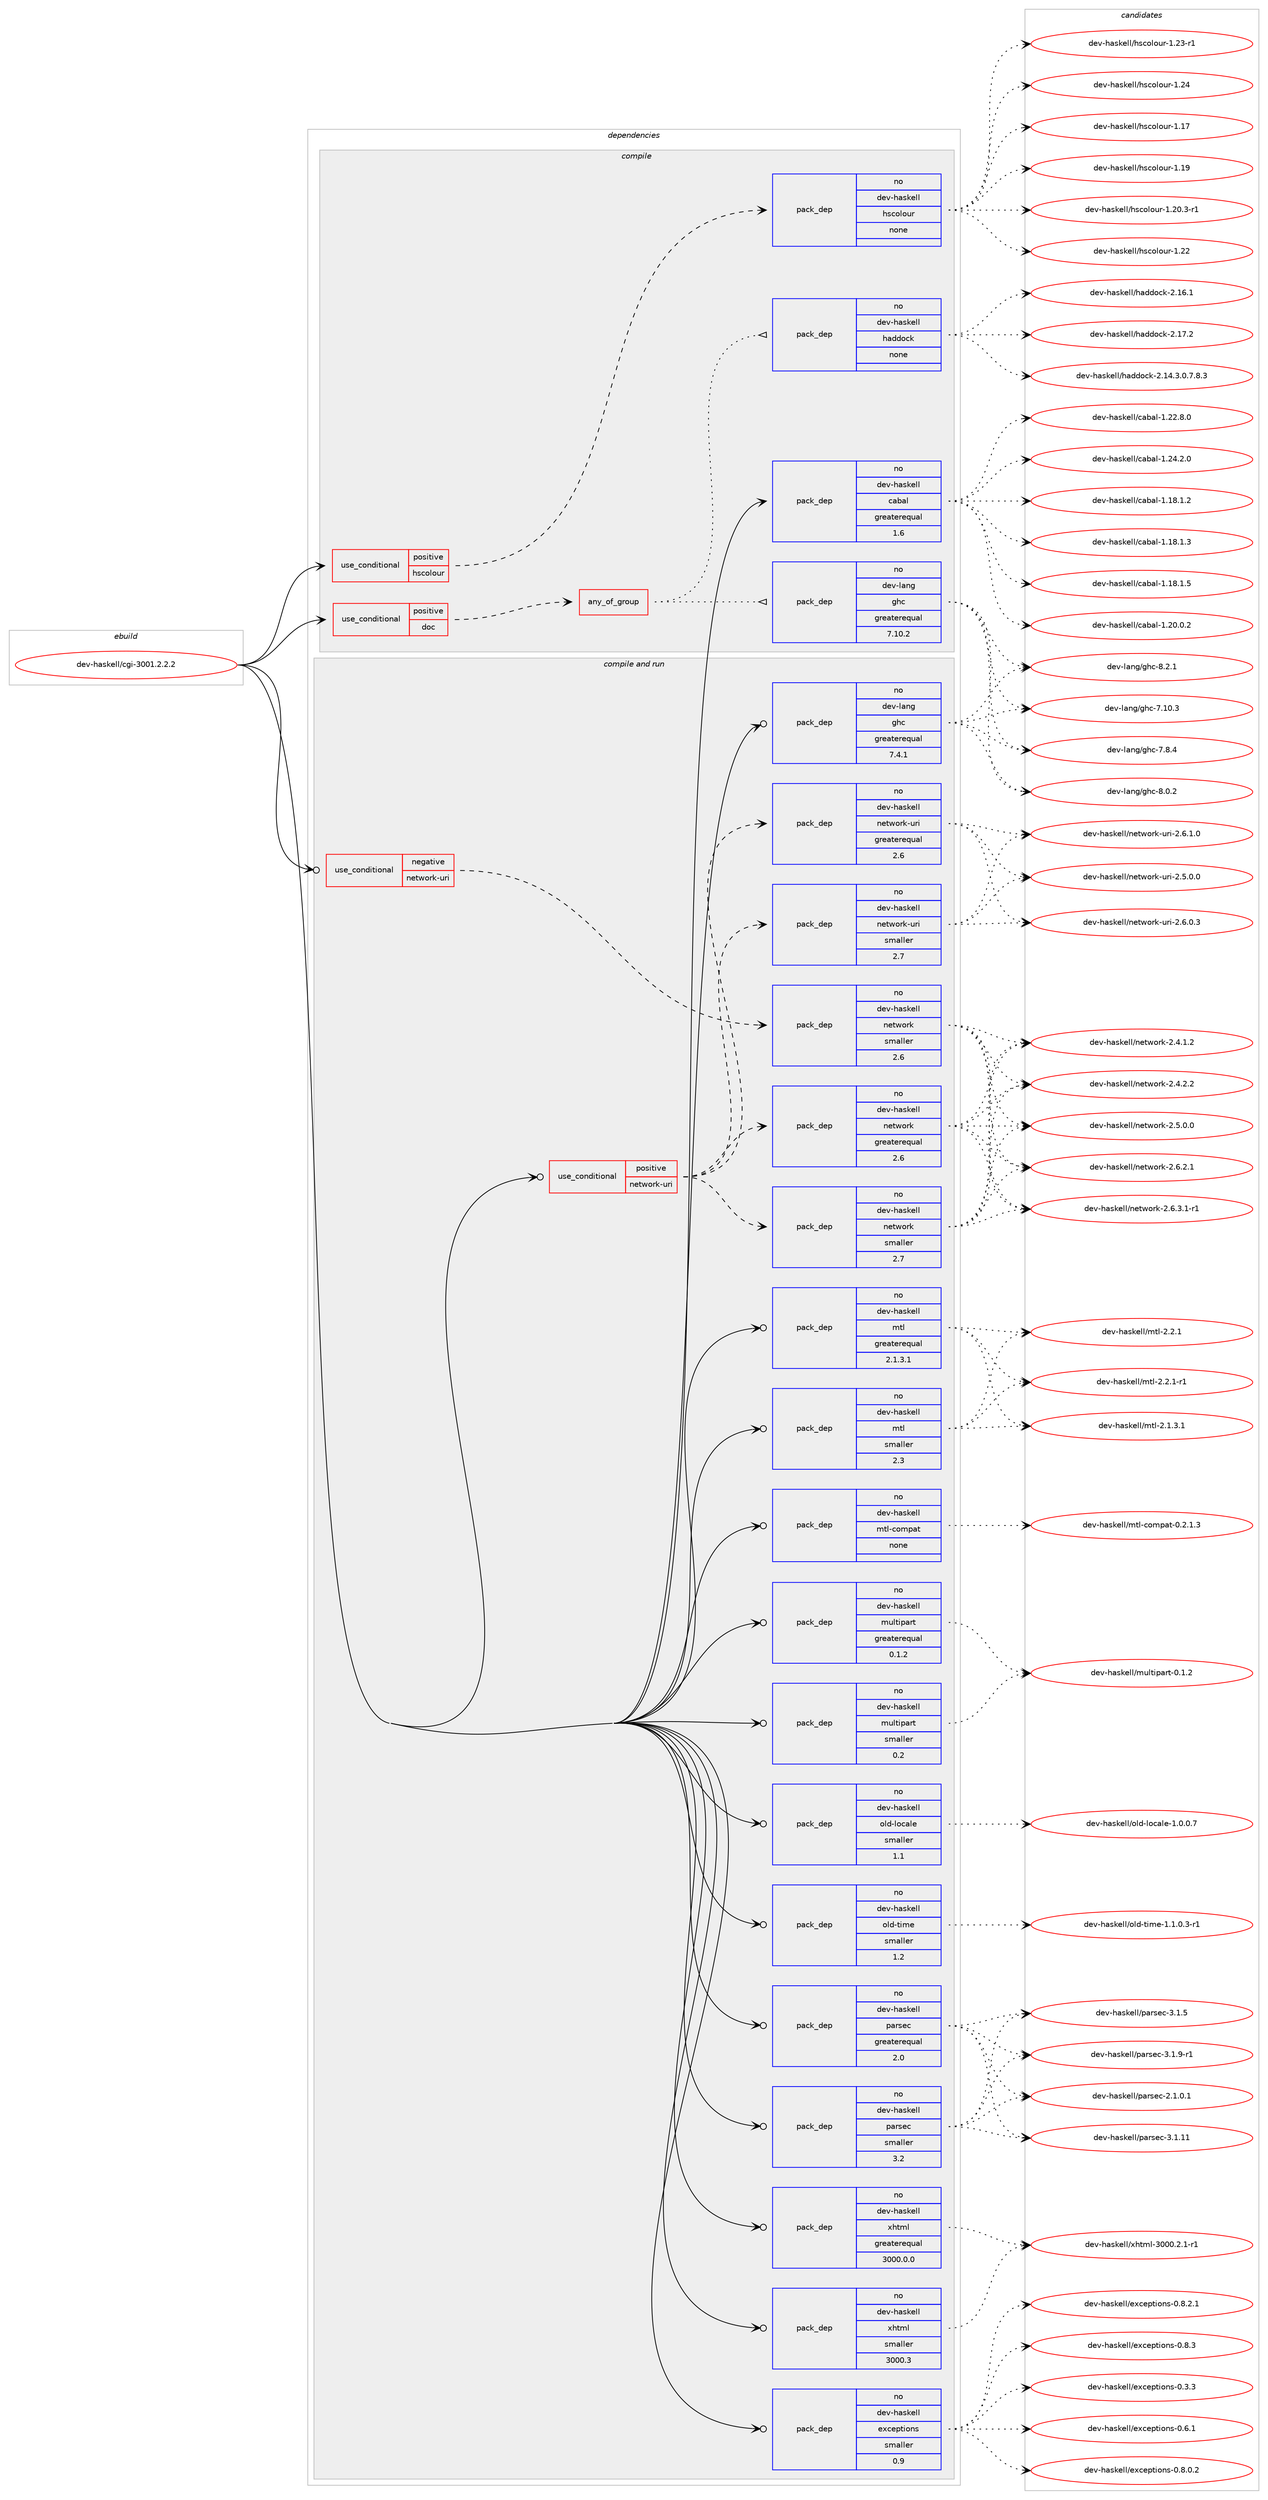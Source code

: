 digraph prolog {

# *************
# Graph options
# *************

newrank=true;
concentrate=true;
compound=true;
graph [rankdir=LR,fontname=Helvetica,fontsize=10,ranksep=1.5];#, ranksep=2.5, nodesep=0.2];
edge  [arrowhead=vee];
node  [fontname=Helvetica,fontsize=10];

# **********
# The ebuild
# **********

subgraph cluster_leftcol {
color=gray;
rank=same;
label=<<i>ebuild</i>>;
id [label="dev-haskell/cgi-3001.2.2.2", color=red, width=4, href="../dev-haskell/cgi-3001.2.2.2.svg"];
}

# ****************
# The dependencies
# ****************

subgraph cluster_midcol {
color=gray;
label=<<i>dependencies</i>>;
subgraph cluster_compile {
fillcolor="#eeeeee";
style=filled;
label=<<i>compile</i>>;
subgraph cond18252 {
dependency76557 [label=<<TABLE BORDER="0" CELLBORDER="1" CELLSPACING="0" CELLPADDING="4"><TR><TD ROWSPAN="3" CELLPADDING="10">use_conditional</TD></TR><TR><TD>positive</TD></TR><TR><TD>doc</TD></TR></TABLE>>, shape=none, color=red];
subgraph any1758 {
dependency76558 [label=<<TABLE BORDER="0" CELLBORDER="1" CELLSPACING="0" CELLPADDING="4"><TR><TD CELLPADDING="10">any_of_group</TD></TR></TABLE>>, shape=none, color=red];subgraph pack56517 {
dependency76559 [label=<<TABLE BORDER="0" CELLBORDER="1" CELLSPACING="0" CELLPADDING="4" WIDTH="220"><TR><TD ROWSPAN="6" CELLPADDING="30">pack_dep</TD></TR><TR><TD WIDTH="110">no</TD></TR><TR><TD>dev-haskell</TD></TR><TR><TD>haddock</TD></TR><TR><TD>none</TD></TR><TR><TD></TD></TR></TABLE>>, shape=none, color=blue];
}
dependency76558:e -> dependency76559:w [weight=20,style="dotted",arrowhead="oinv"];
subgraph pack56518 {
dependency76560 [label=<<TABLE BORDER="0" CELLBORDER="1" CELLSPACING="0" CELLPADDING="4" WIDTH="220"><TR><TD ROWSPAN="6" CELLPADDING="30">pack_dep</TD></TR><TR><TD WIDTH="110">no</TD></TR><TR><TD>dev-lang</TD></TR><TR><TD>ghc</TD></TR><TR><TD>greaterequal</TD></TR><TR><TD>7.10.2</TD></TR></TABLE>>, shape=none, color=blue];
}
dependency76558:e -> dependency76560:w [weight=20,style="dotted",arrowhead="oinv"];
}
dependency76557:e -> dependency76558:w [weight=20,style="dashed",arrowhead="vee"];
}
id:e -> dependency76557:w [weight=20,style="solid",arrowhead="vee"];
subgraph cond18253 {
dependency76561 [label=<<TABLE BORDER="0" CELLBORDER="1" CELLSPACING="0" CELLPADDING="4"><TR><TD ROWSPAN="3" CELLPADDING="10">use_conditional</TD></TR><TR><TD>positive</TD></TR><TR><TD>hscolour</TD></TR></TABLE>>, shape=none, color=red];
subgraph pack56519 {
dependency76562 [label=<<TABLE BORDER="0" CELLBORDER="1" CELLSPACING="0" CELLPADDING="4" WIDTH="220"><TR><TD ROWSPAN="6" CELLPADDING="30">pack_dep</TD></TR><TR><TD WIDTH="110">no</TD></TR><TR><TD>dev-haskell</TD></TR><TR><TD>hscolour</TD></TR><TR><TD>none</TD></TR><TR><TD></TD></TR></TABLE>>, shape=none, color=blue];
}
dependency76561:e -> dependency76562:w [weight=20,style="dashed",arrowhead="vee"];
}
id:e -> dependency76561:w [weight=20,style="solid",arrowhead="vee"];
subgraph pack56520 {
dependency76563 [label=<<TABLE BORDER="0" CELLBORDER="1" CELLSPACING="0" CELLPADDING="4" WIDTH="220"><TR><TD ROWSPAN="6" CELLPADDING="30">pack_dep</TD></TR><TR><TD WIDTH="110">no</TD></TR><TR><TD>dev-haskell</TD></TR><TR><TD>cabal</TD></TR><TR><TD>greaterequal</TD></TR><TR><TD>1.6</TD></TR></TABLE>>, shape=none, color=blue];
}
id:e -> dependency76563:w [weight=20,style="solid",arrowhead="vee"];
}
subgraph cluster_compileandrun {
fillcolor="#eeeeee";
style=filled;
label=<<i>compile and run</i>>;
subgraph cond18254 {
dependency76564 [label=<<TABLE BORDER="0" CELLBORDER="1" CELLSPACING="0" CELLPADDING="4"><TR><TD ROWSPAN="3" CELLPADDING="10">use_conditional</TD></TR><TR><TD>negative</TD></TR><TR><TD>network-uri</TD></TR></TABLE>>, shape=none, color=red];
subgraph pack56521 {
dependency76565 [label=<<TABLE BORDER="0" CELLBORDER="1" CELLSPACING="0" CELLPADDING="4" WIDTH="220"><TR><TD ROWSPAN="6" CELLPADDING="30">pack_dep</TD></TR><TR><TD WIDTH="110">no</TD></TR><TR><TD>dev-haskell</TD></TR><TR><TD>network</TD></TR><TR><TD>smaller</TD></TR><TR><TD>2.6</TD></TR></TABLE>>, shape=none, color=blue];
}
dependency76564:e -> dependency76565:w [weight=20,style="dashed",arrowhead="vee"];
}
id:e -> dependency76564:w [weight=20,style="solid",arrowhead="odotvee"];
subgraph cond18255 {
dependency76566 [label=<<TABLE BORDER="0" CELLBORDER="1" CELLSPACING="0" CELLPADDING="4"><TR><TD ROWSPAN="3" CELLPADDING="10">use_conditional</TD></TR><TR><TD>positive</TD></TR><TR><TD>network-uri</TD></TR></TABLE>>, shape=none, color=red];
subgraph pack56522 {
dependency76567 [label=<<TABLE BORDER="0" CELLBORDER="1" CELLSPACING="0" CELLPADDING="4" WIDTH="220"><TR><TD ROWSPAN="6" CELLPADDING="30">pack_dep</TD></TR><TR><TD WIDTH="110">no</TD></TR><TR><TD>dev-haskell</TD></TR><TR><TD>network</TD></TR><TR><TD>greaterequal</TD></TR><TR><TD>2.6</TD></TR></TABLE>>, shape=none, color=blue];
}
dependency76566:e -> dependency76567:w [weight=20,style="dashed",arrowhead="vee"];
subgraph pack56523 {
dependency76568 [label=<<TABLE BORDER="0" CELLBORDER="1" CELLSPACING="0" CELLPADDING="4" WIDTH="220"><TR><TD ROWSPAN="6" CELLPADDING="30">pack_dep</TD></TR><TR><TD WIDTH="110">no</TD></TR><TR><TD>dev-haskell</TD></TR><TR><TD>network</TD></TR><TR><TD>smaller</TD></TR><TR><TD>2.7</TD></TR></TABLE>>, shape=none, color=blue];
}
dependency76566:e -> dependency76568:w [weight=20,style="dashed",arrowhead="vee"];
subgraph pack56524 {
dependency76569 [label=<<TABLE BORDER="0" CELLBORDER="1" CELLSPACING="0" CELLPADDING="4" WIDTH="220"><TR><TD ROWSPAN="6" CELLPADDING="30">pack_dep</TD></TR><TR><TD WIDTH="110">no</TD></TR><TR><TD>dev-haskell</TD></TR><TR><TD>network-uri</TD></TR><TR><TD>greaterequal</TD></TR><TR><TD>2.6</TD></TR></TABLE>>, shape=none, color=blue];
}
dependency76566:e -> dependency76569:w [weight=20,style="dashed",arrowhead="vee"];
subgraph pack56525 {
dependency76570 [label=<<TABLE BORDER="0" CELLBORDER="1" CELLSPACING="0" CELLPADDING="4" WIDTH="220"><TR><TD ROWSPAN="6" CELLPADDING="30">pack_dep</TD></TR><TR><TD WIDTH="110">no</TD></TR><TR><TD>dev-haskell</TD></TR><TR><TD>network-uri</TD></TR><TR><TD>smaller</TD></TR><TR><TD>2.7</TD></TR></TABLE>>, shape=none, color=blue];
}
dependency76566:e -> dependency76570:w [weight=20,style="dashed",arrowhead="vee"];
}
id:e -> dependency76566:w [weight=20,style="solid",arrowhead="odotvee"];
subgraph pack56526 {
dependency76571 [label=<<TABLE BORDER="0" CELLBORDER="1" CELLSPACING="0" CELLPADDING="4" WIDTH="220"><TR><TD ROWSPAN="6" CELLPADDING="30">pack_dep</TD></TR><TR><TD WIDTH="110">no</TD></TR><TR><TD>dev-haskell</TD></TR><TR><TD>exceptions</TD></TR><TR><TD>smaller</TD></TR><TR><TD>0.9</TD></TR></TABLE>>, shape=none, color=blue];
}
id:e -> dependency76571:w [weight=20,style="solid",arrowhead="odotvee"];
subgraph pack56527 {
dependency76572 [label=<<TABLE BORDER="0" CELLBORDER="1" CELLSPACING="0" CELLPADDING="4" WIDTH="220"><TR><TD ROWSPAN="6" CELLPADDING="30">pack_dep</TD></TR><TR><TD WIDTH="110">no</TD></TR><TR><TD>dev-haskell</TD></TR><TR><TD>mtl</TD></TR><TR><TD>greaterequal</TD></TR><TR><TD>2.1.3.1</TD></TR></TABLE>>, shape=none, color=blue];
}
id:e -> dependency76572:w [weight=20,style="solid",arrowhead="odotvee"];
subgraph pack56528 {
dependency76573 [label=<<TABLE BORDER="0" CELLBORDER="1" CELLSPACING="0" CELLPADDING="4" WIDTH="220"><TR><TD ROWSPAN="6" CELLPADDING="30">pack_dep</TD></TR><TR><TD WIDTH="110">no</TD></TR><TR><TD>dev-haskell</TD></TR><TR><TD>mtl</TD></TR><TR><TD>smaller</TD></TR><TR><TD>2.3</TD></TR></TABLE>>, shape=none, color=blue];
}
id:e -> dependency76573:w [weight=20,style="solid",arrowhead="odotvee"];
subgraph pack56529 {
dependency76574 [label=<<TABLE BORDER="0" CELLBORDER="1" CELLSPACING="0" CELLPADDING="4" WIDTH="220"><TR><TD ROWSPAN="6" CELLPADDING="30">pack_dep</TD></TR><TR><TD WIDTH="110">no</TD></TR><TR><TD>dev-haskell</TD></TR><TR><TD>mtl-compat</TD></TR><TR><TD>none</TD></TR><TR><TD></TD></TR></TABLE>>, shape=none, color=blue];
}
id:e -> dependency76574:w [weight=20,style="solid",arrowhead="odotvee"];
subgraph pack56530 {
dependency76575 [label=<<TABLE BORDER="0" CELLBORDER="1" CELLSPACING="0" CELLPADDING="4" WIDTH="220"><TR><TD ROWSPAN="6" CELLPADDING="30">pack_dep</TD></TR><TR><TD WIDTH="110">no</TD></TR><TR><TD>dev-haskell</TD></TR><TR><TD>multipart</TD></TR><TR><TD>greaterequal</TD></TR><TR><TD>0.1.2</TD></TR></TABLE>>, shape=none, color=blue];
}
id:e -> dependency76575:w [weight=20,style="solid",arrowhead="odotvee"];
subgraph pack56531 {
dependency76576 [label=<<TABLE BORDER="0" CELLBORDER="1" CELLSPACING="0" CELLPADDING="4" WIDTH="220"><TR><TD ROWSPAN="6" CELLPADDING="30">pack_dep</TD></TR><TR><TD WIDTH="110">no</TD></TR><TR><TD>dev-haskell</TD></TR><TR><TD>multipart</TD></TR><TR><TD>smaller</TD></TR><TR><TD>0.2</TD></TR></TABLE>>, shape=none, color=blue];
}
id:e -> dependency76576:w [weight=20,style="solid",arrowhead="odotvee"];
subgraph pack56532 {
dependency76577 [label=<<TABLE BORDER="0" CELLBORDER="1" CELLSPACING="0" CELLPADDING="4" WIDTH="220"><TR><TD ROWSPAN="6" CELLPADDING="30">pack_dep</TD></TR><TR><TD WIDTH="110">no</TD></TR><TR><TD>dev-haskell</TD></TR><TR><TD>old-locale</TD></TR><TR><TD>smaller</TD></TR><TR><TD>1.1</TD></TR></TABLE>>, shape=none, color=blue];
}
id:e -> dependency76577:w [weight=20,style="solid",arrowhead="odotvee"];
subgraph pack56533 {
dependency76578 [label=<<TABLE BORDER="0" CELLBORDER="1" CELLSPACING="0" CELLPADDING="4" WIDTH="220"><TR><TD ROWSPAN="6" CELLPADDING="30">pack_dep</TD></TR><TR><TD WIDTH="110">no</TD></TR><TR><TD>dev-haskell</TD></TR><TR><TD>old-time</TD></TR><TR><TD>smaller</TD></TR><TR><TD>1.2</TD></TR></TABLE>>, shape=none, color=blue];
}
id:e -> dependency76578:w [weight=20,style="solid",arrowhead="odotvee"];
subgraph pack56534 {
dependency76579 [label=<<TABLE BORDER="0" CELLBORDER="1" CELLSPACING="0" CELLPADDING="4" WIDTH="220"><TR><TD ROWSPAN="6" CELLPADDING="30">pack_dep</TD></TR><TR><TD WIDTH="110">no</TD></TR><TR><TD>dev-haskell</TD></TR><TR><TD>parsec</TD></TR><TR><TD>greaterequal</TD></TR><TR><TD>2.0</TD></TR></TABLE>>, shape=none, color=blue];
}
id:e -> dependency76579:w [weight=20,style="solid",arrowhead="odotvee"];
subgraph pack56535 {
dependency76580 [label=<<TABLE BORDER="0" CELLBORDER="1" CELLSPACING="0" CELLPADDING="4" WIDTH="220"><TR><TD ROWSPAN="6" CELLPADDING="30">pack_dep</TD></TR><TR><TD WIDTH="110">no</TD></TR><TR><TD>dev-haskell</TD></TR><TR><TD>parsec</TD></TR><TR><TD>smaller</TD></TR><TR><TD>3.2</TD></TR></TABLE>>, shape=none, color=blue];
}
id:e -> dependency76580:w [weight=20,style="solid",arrowhead="odotvee"];
subgraph pack56536 {
dependency76581 [label=<<TABLE BORDER="0" CELLBORDER="1" CELLSPACING="0" CELLPADDING="4" WIDTH="220"><TR><TD ROWSPAN="6" CELLPADDING="30">pack_dep</TD></TR><TR><TD WIDTH="110">no</TD></TR><TR><TD>dev-haskell</TD></TR><TR><TD>xhtml</TD></TR><TR><TD>greaterequal</TD></TR><TR><TD>3000.0.0</TD></TR></TABLE>>, shape=none, color=blue];
}
id:e -> dependency76581:w [weight=20,style="solid",arrowhead="odotvee"];
subgraph pack56537 {
dependency76582 [label=<<TABLE BORDER="0" CELLBORDER="1" CELLSPACING="0" CELLPADDING="4" WIDTH="220"><TR><TD ROWSPAN="6" CELLPADDING="30">pack_dep</TD></TR><TR><TD WIDTH="110">no</TD></TR><TR><TD>dev-haskell</TD></TR><TR><TD>xhtml</TD></TR><TR><TD>smaller</TD></TR><TR><TD>3000.3</TD></TR></TABLE>>, shape=none, color=blue];
}
id:e -> dependency76582:w [weight=20,style="solid",arrowhead="odotvee"];
subgraph pack56538 {
dependency76583 [label=<<TABLE BORDER="0" CELLBORDER="1" CELLSPACING="0" CELLPADDING="4" WIDTH="220"><TR><TD ROWSPAN="6" CELLPADDING="30">pack_dep</TD></TR><TR><TD WIDTH="110">no</TD></TR><TR><TD>dev-lang</TD></TR><TR><TD>ghc</TD></TR><TR><TD>greaterequal</TD></TR><TR><TD>7.4.1</TD></TR></TABLE>>, shape=none, color=blue];
}
id:e -> dependency76583:w [weight=20,style="solid",arrowhead="odotvee"];
}
subgraph cluster_run {
fillcolor="#eeeeee";
style=filled;
label=<<i>run</i>>;
}
}

# **************
# The candidates
# **************

subgraph cluster_choices {
rank=same;
color=gray;
label=<<i>candidates</i>>;

subgraph choice56517 {
color=black;
nodesep=1;
choice1001011184510497115107101108108471049710010011199107455046495246514648465546564651 [label="dev-haskell/haddock-2.14.3.0.7.8.3", color=red, width=4,href="../dev-haskell/haddock-2.14.3.0.7.8.3.svg"];
choice100101118451049711510710110810847104971001001119910745504649544649 [label="dev-haskell/haddock-2.16.1", color=red, width=4,href="../dev-haskell/haddock-2.16.1.svg"];
choice100101118451049711510710110810847104971001001119910745504649554650 [label="dev-haskell/haddock-2.17.2", color=red, width=4,href="../dev-haskell/haddock-2.17.2.svg"];
dependency76559:e -> choice1001011184510497115107101108108471049710010011199107455046495246514648465546564651:w [style=dotted,weight="100"];
dependency76559:e -> choice100101118451049711510710110810847104971001001119910745504649544649:w [style=dotted,weight="100"];
dependency76559:e -> choice100101118451049711510710110810847104971001001119910745504649554650:w [style=dotted,weight="100"];
}
subgraph choice56518 {
color=black;
nodesep=1;
choice1001011184510897110103471031049945554649484651 [label="dev-lang/ghc-7.10.3", color=red, width=4,href="../dev-lang/ghc-7.10.3.svg"];
choice10010111845108971101034710310499455546564652 [label="dev-lang/ghc-7.8.4", color=red, width=4,href="../dev-lang/ghc-7.8.4.svg"];
choice10010111845108971101034710310499455646484650 [label="dev-lang/ghc-8.0.2", color=red, width=4,href="../dev-lang/ghc-8.0.2.svg"];
choice10010111845108971101034710310499455646504649 [label="dev-lang/ghc-8.2.1", color=red, width=4,href="../dev-lang/ghc-8.2.1.svg"];
dependency76560:e -> choice1001011184510897110103471031049945554649484651:w [style=dotted,weight="100"];
dependency76560:e -> choice10010111845108971101034710310499455546564652:w [style=dotted,weight="100"];
dependency76560:e -> choice10010111845108971101034710310499455646484650:w [style=dotted,weight="100"];
dependency76560:e -> choice10010111845108971101034710310499455646504649:w [style=dotted,weight="100"];
}
subgraph choice56519 {
color=black;
nodesep=1;
choice100101118451049711510710110810847104115991111081111171144549464955 [label="dev-haskell/hscolour-1.17", color=red, width=4,href="../dev-haskell/hscolour-1.17.svg"];
choice100101118451049711510710110810847104115991111081111171144549464957 [label="dev-haskell/hscolour-1.19", color=red, width=4,href="../dev-haskell/hscolour-1.19.svg"];
choice10010111845104971151071011081084710411599111108111117114454946504846514511449 [label="dev-haskell/hscolour-1.20.3-r1", color=red, width=4,href="../dev-haskell/hscolour-1.20.3-r1.svg"];
choice100101118451049711510710110810847104115991111081111171144549465050 [label="dev-haskell/hscolour-1.22", color=red, width=4,href="../dev-haskell/hscolour-1.22.svg"];
choice1001011184510497115107101108108471041159911110811111711445494650514511449 [label="dev-haskell/hscolour-1.23-r1", color=red, width=4,href="../dev-haskell/hscolour-1.23-r1.svg"];
choice100101118451049711510710110810847104115991111081111171144549465052 [label="dev-haskell/hscolour-1.24", color=red, width=4,href="../dev-haskell/hscolour-1.24.svg"];
dependency76562:e -> choice100101118451049711510710110810847104115991111081111171144549464955:w [style=dotted,weight="100"];
dependency76562:e -> choice100101118451049711510710110810847104115991111081111171144549464957:w [style=dotted,weight="100"];
dependency76562:e -> choice10010111845104971151071011081084710411599111108111117114454946504846514511449:w [style=dotted,weight="100"];
dependency76562:e -> choice100101118451049711510710110810847104115991111081111171144549465050:w [style=dotted,weight="100"];
dependency76562:e -> choice1001011184510497115107101108108471041159911110811111711445494650514511449:w [style=dotted,weight="100"];
dependency76562:e -> choice100101118451049711510710110810847104115991111081111171144549465052:w [style=dotted,weight="100"];
}
subgraph choice56520 {
color=black;
nodesep=1;
choice10010111845104971151071011081084799979897108454946495646494650 [label="dev-haskell/cabal-1.18.1.2", color=red, width=4,href="../dev-haskell/cabal-1.18.1.2.svg"];
choice10010111845104971151071011081084799979897108454946495646494651 [label="dev-haskell/cabal-1.18.1.3", color=red, width=4,href="../dev-haskell/cabal-1.18.1.3.svg"];
choice10010111845104971151071011081084799979897108454946495646494653 [label="dev-haskell/cabal-1.18.1.5", color=red, width=4,href="../dev-haskell/cabal-1.18.1.5.svg"];
choice10010111845104971151071011081084799979897108454946504846484650 [label="dev-haskell/cabal-1.20.0.2", color=red, width=4,href="../dev-haskell/cabal-1.20.0.2.svg"];
choice10010111845104971151071011081084799979897108454946505046564648 [label="dev-haskell/cabal-1.22.8.0", color=red, width=4,href="../dev-haskell/cabal-1.22.8.0.svg"];
choice10010111845104971151071011081084799979897108454946505246504648 [label="dev-haskell/cabal-1.24.2.0", color=red, width=4,href="../dev-haskell/cabal-1.24.2.0.svg"];
dependency76563:e -> choice10010111845104971151071011081084799979897108454946495646494650:w [style=dotted,weight="100"];
dependency76563:e -> choice10010111845104971151071011081084799979897108454946495646494651:w [style=dotted,weight="100"];
dependency76563:e -> choice10010111845104971151071011081084799979897108454946495646494653:w [style=dotted,weight="100"];
dependency76563:e -> choice10010111845104971151071011081084799979897108454946504846484650:w [style=dotted,weight="100"];
dependency76563:e -> choice10010111845104971151071011081084799979897108454946505046564648:w [style=dotted,weight="100"];
dependency76563:e -> choice10010111845104971151071011081084799979897108454946505246504648:w [style=dotted,weight="100"];
}
subgraph choice56521 {
color=black;
nodesep=1;
choice1001011184510497115107101108108471101011161191111141074550465246494650 [label="dev-haskell/network-2.4.1.2", color=red, width=4,href="../dev-haskell/network-2.4.1.2.svg"];
choice1001011184510497115107101108108471101011161191111141074550465246504650 [label="dev-haskell/network-2.4.2.2", color=red, width=4,href="../dev-haskell/network-2.4.2.2.svg"];
choice1001011184510497115107101108108471101011161191111141074550465346484648 [label="dev-haskell/network-2.5.0.0", color=red, width=4,href="../dev-haskell/network-2.5.0.0.svg"];
choice1001011184510497115107101108108471101011161191111141074550465446504649 [label="dev-haskell/network-2.6.2.1", color=red, width=4,href="../dev-haskell/network-2.6.2.1.svg"];
choice10010111845104971151071011081084711010111611911111410745504654465146494511449 [label="dev-haskell/network-2.6.3.1-r1", color=red, width=4,href="../dev-haskell/network-2.6.3.1-r1.svg"];
dependency76565:e -> choice1001011184510497115107101108108471101011161191111141074550465246494650:w [style=dotted,weight="100"];
dependency76565:e -> choice1001011184510497115107101108108471101011161191111141074550465246504650:w [style=dotted,weight="100"];
dependency76565:e -> choice1001011184510497115107101108108471101011161191111141074550465346484648:w [style=dotted,weight="100"];
dependency76565:e -> choice1001011184510497115107101108108471101011161191111141074550465446504649:w [style=dotted,weight="100"];
dependency76565:e -> choice10010111845104971151071011081084711010111611911111410745504654465146494511449:w [style=dotted,weight="100"];
}
subgraph choice56522 {
color=black;
nodesep=1;
choice1001011184510497115107101108108471101011161191111141074550465246494650 [label="dev-haskell/network-2.4.1.2", color=red, width=4,href="../dev-haskell/network-2.4.1.2.svg"];
choice1001011184510497115107101108108471101011161191111141074550465246504650 [label="dev-haskell/network-2.4.2.2", color=red, width=4,href="../dev-haskell/network-2.4.2.2.svg"];
choice1001011184510497115107101108108471101011161191111141074550465346484648 [label="dev-haskell/network-2.5.0.0", color=red, width=4,href="../dev-haskell/network-2.5.0.0.svg"];
choice1001011184510497115107101108108471101011161191111141074550465446504649 [label="dev-haskell/network-2.6.2.1", color=red, width=4,href="../dev-haskell/network-2.6.2.1.svg"];
choice10010111845104971151071011081084711010111611911111410745504654465146494511449 [label="dev-haskell/network-2.6.3.1-r1", color=red, width=4,href="../dev-haskell/network-2.6.3.1-r1.svg"];
dependency76567:e -> choice1001011184510497115107101108108471101011161191111141074550465246494650:w [style=dotted,weight="100"];
dependency76567:e -> choice1001011184510497115107101108108471101011161191111141074550465246504650:w [style=dotted,weight="100"];
dependency76567:e -> choice1001011184510497115107101108108471101011161191111141074550465346484648:w [style=dotted,weight="100"];
dependency76567:e -> choice1001011184510497115107101108108471101011161191111141074550465446504649:w [style=dotted,weight="100"];
dependency76567:e -> choice10010111845104971151071011081084711010111611911111410745504654465146494511449:w [style=dotted,weight="100"];
}
subgraph choice56523 {
color=black;
nodesep=1;
choice1001011184510497115107101108108471101011161191111141074550465246494650 [label="dev-haskell/network-2.4.1.2", color=red, width=4,href="../dev-haskell/network-2.4.1.2.svg"];
choice1001011184510497115107101108108471101011161191111141074550465246504650 [label="dev-haskell/network-2.4.2.2", color=red, width=4,href="../dev-haskell/network-2.4.2.2.svg"];
choice1001011184510497115107101108108471101011161191111141074550465346484648 [label="dev-haskell/network-2.5.0.0", color=red, width=4,href="../dev-haskell/network-2.5.0.0.svg"];
choice1001011184510497115107101108108471101011161191111141074550465446504649 [label="dev-haskell/network-2.6.2.1", color=red, width=4,href="../dev-haskell/network-2.6.2.1.svg"];
choice10010111845104971151071011081084711010111611911111410745504654465146494511449 [label="dev-haskell/network-2.6.3.1-r1", color=red, width=4,href="../dev-haskell/network-2.6.3.1-r1.svg"];
dependency76568:e -> choice1001011184510497115107101108108471101011161191111141074550465246494650:w [style=dotted,weight="100"];
dependency76568:e -> choice1001011184510497115107101108108471101011161191111141074550465246504650:w [style=dotted,weight="100"];
dependency76568:e -> choice1001011184510497115107101108108471101011161191111141074550465346484648:w [style=dotted,weight="100"];
dependency76568:e -> choice1001011184510497115107101108108471101011161191111141074550465446504649:w [style=dotted,weight="100"];
dependency76568:e -> choice10010111845104971151071011081084711010111611911111410745504654465146494511449:w [style=dotted,weight="100"];
}
subgraph choice56524 {
color=black;
nodesep=1;
choice100101118451049711510710110810847110101116119111114107451171141054550465346484648 [label="dev-haskell/network-uri-2.5.0.0", color=red, width=4,href="../dev-haskell/network-uri-2.5.0.0.svg"];
choice100101118451049711510710110810847110101116119111114107451171141054550465446484651 [label="dev-haskell/network-uri-2.6.0.3", color=red, width=4,href="../dev-haskell/network-uri-2.6.0.3.svg"];
choice100101118451049711510710110810847110101116119111114107451171141054550465446494648 [label="dev-haskell/network-uri-2.6.1.0", color=red, width=4,href="../dev-haskell/network-uri-2.6.1.0.svg"];
dependency76569:e -> choice100101118451049711510710110810847110101116119111114107451171141054550465346484648:w [style=dotted,weight="100"];
dependency76569:e -> choice100101118451049711510710110810847110101116119111114107451171141054550465446484651:w [style=dotted,weight="100"];
dependency76569:e -> choice100101118451049711510710110810847110101116119111114107451171141054550465446494648:w [style=dotted,weight="100"];
}
subgraph choice56525 {
color=black;
nodesep=1;
choice100101118451049711510710110810847110101116119111114107451171141054550465346484648 [label="dev-haskell/network-uri-2.5.0.0", color=red, width=4,href="../dev-haskell/network-uri-2.5.0.0.svg"];
choice100101118451049711510710110810847110101116119111114107451171141054550465446484651 [label="dev-haskell/network-uri-2.6.0.3", color=red, width=4,href="../dev-haskell/network-uri-2.6.0.3.svg"];
choice100101118451049711510710110810847110101116119111114107451171141054550465446494648 [label="dev-haskell/network-uri-2.6.1.0", color=red, width=4,href="../dev-haskell/network-uri-2.6.1.0.svg"];
dependency76570:e -> choice100101118451049711510710110810847110101116119111114107451171141054550465346484648:w [style=dotted,weight="100"];
dependency76570:e -> choice100101118451049711510710110810847110101116119111114107451171141054550465446484651:w [style=dotted,weight="100"];
dependency76570:e -> choice100101118451049711510710110810847110101116119111114107451171141054550465446494648:w [style=dotted,weight="100"];
}
subgraph choice56526 {
color=black;
nodesep=1;
choice10010111845104971151071011081084710112099101112116105111110115454846514651 [label="dev-haskell/exceptions-0.3.3", color=red, width=4,href="../dev-haskell/exceptions-0.3.3.svg"];
choice10010111845104971151071011081084710112099101112116105111110115454846544649 [label="dev-haskell/exceptions-0.6.1", color=red, width=4,href="../dev-haskell/exceptions-0.6.1.svg"];
choice100101118451049711510710110810847101120991011121161051111101154548465646484650 [label="dev-haskell/exceptions-0.8.0.2", color=red, width=4,href="../dev-haskell/exceptions-0.8.0.2.svg"];
choice100101118451049711510710110810847101120991011121161051111101154548465646504649 [label="dev-haskell/exceptions-0.8.2.1", color=red, width=4,href="../dev-haskell/exceptions-0.8.2.1.svg"];
choice10010111845104971151071011081084710112099101112116105111110115454846564651 [label="dev-haskell/exceptions-0.8.3", color=red, width=4,href="../dev-haskell/exceptions-0.8.3.svg"];
dependency76571:e -> choice10010111845104971151071011081084710112099101112116105111110115454846514651:w [style=dotted,weight="100"];
dependency76571:e -> choice10010111845104971151071011081084710112099101112116105111110115454846544649:w [style=dotted,weight="100"];
dependency76571:e -> choice100101118451049711510710110810847101120991011121161051111101154548465646484650:w [style=dotted,weight="100"];
dependency76571:e -> choice100101118451049711510710110810847101120991011121161051111101154548465646504649:w [style=dotted,weight="100"];
dependency76571:e -> choice10010111845104971151071011081084710112099101112116105111110115454846564651:w [style=dotted,weight="100"];
}
subgraph choice56527 {
color=black;
nodesep=1;
choice1001011184510497115107101108108471091161084550464946514649 [label="dev-haskell/mtl-2.1.3.1", color=red, width=4,href="../dev-haskell/mtl-2.1.3.1.svg"];
choice100101118451049711510710110810847109116108455046504649 [label="dev-haskell/mtl-2.2.1", color=red, width=4,href="../dev-haskell/mtl-2.2.1.svg"];
choice1001011184510497115107101108108471091161084550465046494511449 [label="dev-haskell/mtl-2.2.1-r1", color=red, width=4,href="../dev-haskell/mtl-2.2.1-r1.svg"];
dependency76572:e -> choice1001011184510497115107101108108471091161084550464946514649:w [style=dotted,weight="100"];
dependency76572:e -> choice100101118451049711510710110810847109116108455046504649:w [style=dotted,weight="100"];
dependency76572:e -> choice1001011184510497115107101108108471091161084550465046494511449:w [style=dotted,weight="100"];
}
subgraph choice56528 {
color=black;
nodesep=1;
choice1001011184510497115107101108108471091161084550464946514649 [label="dev-haskell/mtl-2.1.3.1", color=red, width=4,href="../dev-haskell/mtl-2.1.3.1.svg"];
choice100101118451049711510710110810847109116108455046504649 [label="dev-haskell/mtl-2.2.1", color=red, width=4,href="../dev-haskell/mtl-2.2.1.svg"];
choice1001011184510497115107101108108471091161084550465046494511449 [label="dev-haskell/mtl-2.2.1-r1", color=red, width=4,href="../dev-haskell/mtl-2.2.1-r1.svg"];
dependency76573:e -> choice1001011184510497115107101108108471091161084550464946514649:w [style=dotted,weight="100"];
dependency76573:e -> choice100101118451049711510710110810847109116108455046504649:w [style=dotted,weight="100"];
dependency76573:e -> choice1001011184510497115107101108108471091161084550465046494511449:w [style=dotted,weight="100"];
}
subgraph choice56529 {
color=black;
nodesep=1;
choice1001011184510497115107101108108471091161084599111109112971164548465046494651 [label="dev-haskell/mtl-compat-0.2.1.3", color=red, width=4,href="../dev-haskell/mtl-compat-0.2.1.3.svg"];
dependency76574:e -> choice1001011184510497115107101108108471091161084599111109112971164548465046494651:w [style=dotted,weight="100"];
}
subgraph choice56530 {
color=black;
nodesep=1;
choice10010111845104971151071011081084710911710811610511297114116454846494650 [label="dev-haskell/multipart-0.1.2", color=red, width=4,href="../dev-haskell/multipart-0.1.2.svg"];
dependency76575:e -> choice10010111845104971151071011081084710911710811610511297114116454846494650:w [style=dotted,weight="100"];
}
subgraph choice56531 {
color=black;
nodesep=1;
choice10010111845104971151071011081084710911710811610511297114116454846494650 [label="dev-haskell/multipart-0.1.2", color=red, width=4,href="../dev-haskell/multipart-0.1.2.svg"];
dependency76576:e -> choice10010111845104971151071011081084710911710811610511297114116454846494650:w [style=dotted,weight="100"];
}
subgraph choice56532 {
color=black;
nodesep=1;
choice1001011184510497115107101108108471111081004510811199971081014549464846484655 [label="dev-haskell/old-locale-1.0.0.7", color=red, width=4,href="../dev-haskell/old-locale-1.0.0.7.svg"];
dependency76577:e -> choice1001011184510497115107101108108471111081004510811199971081014549464846484655:w [style=dotted,weight="100"];
}
subgraph choice56533 {
color=black;
nodesep=1;
choice1001011184510497115107101108108471111081004511610510910145494649464846514511449 [label="dev-haskell/old-time-1.1.0.3-r1", color=red, width=4,href="../dev-haskell/old-time-1.1.0.3-r1.svg"];
dependency76578:e -> choice1001011184510497115107101108108471111081004511610510910145494649464846514511449:w [style=dotted,weight="100"];
}
subgraph choice56534 {
color=black;
nodesep=1;
choice10010111845104971151071011081084711297114115101994550464946484649 [label="dev-haskell/parsec-2.1.0.1", color=red, width=4,href="../dev-haskell/parsec-2.1.0.1.svg"];
choice100101118451049711510710110810847112971141151019945514649464949 [label="dev-haskell/parsec-3.1.11", color=red, width=4,href="../dev-haskell/parsec-3.1.11.svg"];
choice1001011184510497115107101108108471129711411510199455146494653 [label="dev-haskell/parsec-3.1.5", color=red, width=4,href="../dev-haskell/parsec-3.1.5.svg"];
choice10010111845104971151071011081084711297114115101994551464946574511449 [label="dev-haskell/parsec-3.1.9-r1", color=red, width=4,href="../dev-haskell/parsec-3.1.9-r1.svg"];
dependency76579:e -> choice10010111845104971151071011081084711297114115101994550464946484649:w [style=dotted,weight="100"];
dependency76579:e -> choice100101118451049711510710110810847112971141151019945514649464949:w [style=dotted,weight="100"];
dependency76579:e -> choice1001011184510497115107101108108471129711411510199455146494653:w [style=dotted,weight="100"];
dependency76579:e -> choice10010111845104971151071011081084711297114115101994551464946574511449:w [style=dotted,weight="100"];
}
subgraph choice56535 {
color=black;
nodesep=1;
choice10010111845104971151071011081084711297114115101994550464946484649 [label="dev-haskell/parsec-2.1.0.1", color=red, width=4,href="../dev-haskell/parsec-2.1.0.1.svg"];
choice100101118451049711510710110810847112971141151019945514649464949 [label="dev-haskell/parsec-3.1.11", color=red, width=4,href="../dev-haskell/parsec-3.1.11.svg"];
choice1001011184510497115107101108108471129711411510199455146494653 [label="dev-haskell/parsec-3.1.5", color=red, width=4,href="../dev-haskell/parsec-3.1.5.svg"];
choice10010111845104971151071011081084711297114115101994551464946574511449 [label="dev-haskell/parsec-3.1.9-r1", color=red, width=4,href="../dev-haskell/parsec-3.1.9-r1.svg"];
dependency76580:e -> choice10010111845104971151071011081084711297114115101994550464946484649:w [style=dotted,weight="100"];
dependency76580:e -> choice100101118451049711510710110810847112971141151019945514649464949:w [style=dotted,weight="100"];
dependency76580:e -> choice1001011184510497115107101108108471129711411510199455146494653:w [style=dotted,weight="100"];
dependency76580:e -> choice10010111845104971151071011081084711297114115101994551464946574511449:w [style=dotted,weight="100"];
}
subgraph choice56536 {
color=black;
nodesep=1;
choice1001011184510497115107101108108471201041161091084551484848465046494511449 [label="dev-haskell/xhtml-3000.2.1-r1", color=red, width=4,href="../dev-haskell/xhtml-3000.2.1-r1.svg"];
dependency76581:e -> choice1001011184510497115107101108108471201041161091084551484848465046494511449:w [style=dotted,weight="100"];
}
subgraph choice56537 {
color=black;
nodesep=1;
choice1001011184510497115107101108108471201041161091084551484848465046494511449 [label="dev-haskell/xhtml-3000.2.1-r1", color=red, width=4,href="../dev-haskell/xhtml-3000.2.1-r1.svg"];
dependency76582:e -> choice1001011184510497115107101108108471201041161091084551484848465046494511449:w [style=dotted,weight="100"];
}
subgraph choice56538 {
color=black;
nodesep=1;
choice1001011184510897110103471031049945554649484651 [label="dev-lang/ghc-7.10.3", color=red, width=4,href="../dev-lang/ghc-7.10.3.svg"];
choice10010111845108971101034710310499455546564652 [label="dev-lang/ghc-7.8.4", color=red, width=4,href="../dev-lang/ghc-7.8.4.svg"];
choice10010111845108971101034710310499455646484650 [label="dev-lang/ghc-8.0.2", color=red, width=4,href="../dev-lang/ghc-8.0.2.svg"];
choice10010111845108971101034710310499455646504649 [label="dev-lang/ghc-8.2.1", color=red, width=4,href="../dev-lang/ghc-8.2.1.svg"];
dependency76583:e -> choice1001011184510897110103471031049945554649484651:w [style=dotted,weight="100"];
dependency76583:e -> choice10010111845108971101034710310499455546564652:w [style=dotted,weight="100"];
dependency76583:e -> choice10010111845108971101034710310499455646484650:w [style=dotted,weight="100"];
dependency76583:e -> choice10010111845108971101034710310499455646504649:w [style=dotted,weight="100"];
}
}

}
